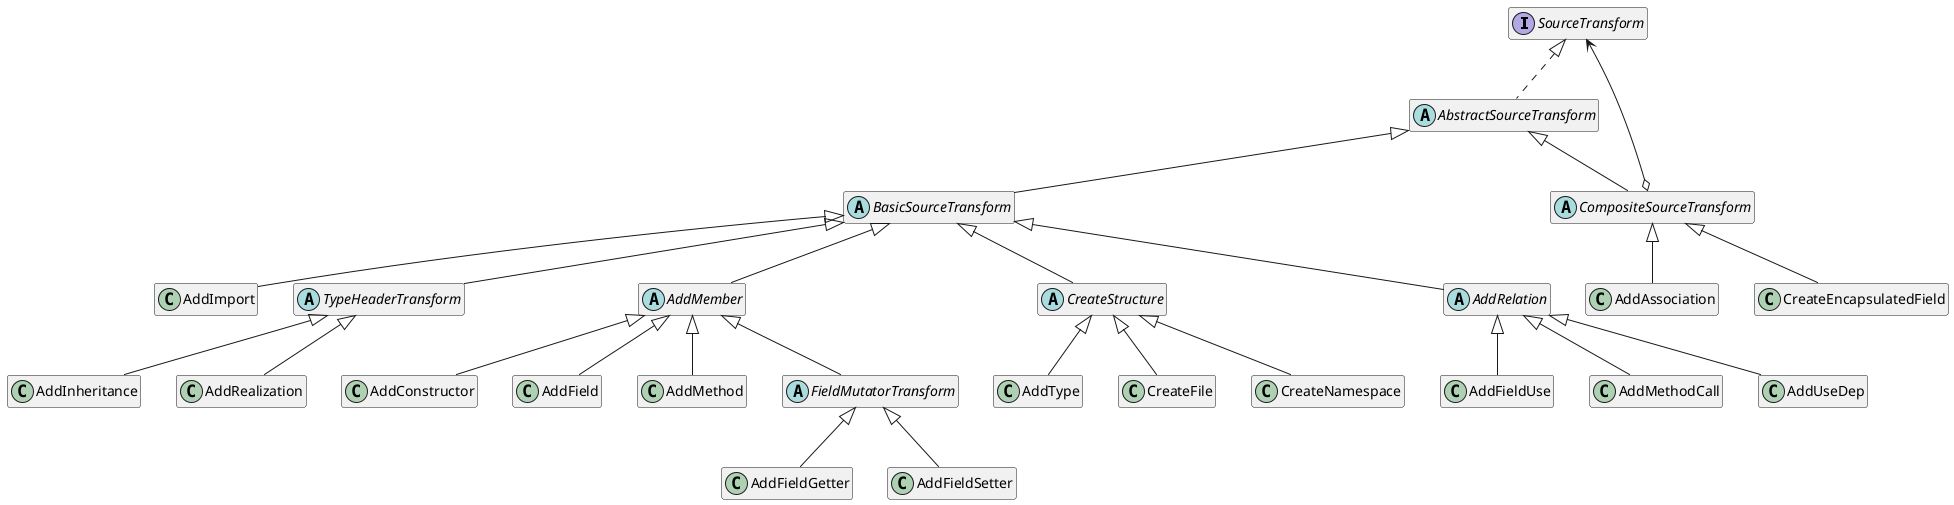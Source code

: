 @startuml

interface SourceTransform
abstract class AbstractSourceTransform
abstract class BasicSourceTransform
abstract class CompositeSourceTransform
class AddAssociation
class AddConstructor
class AddField
class AddFieldGetter
class AddFieldSetter
class AddFieldUse
class AddImport
class AddInheritance
class AddMethod
class AddMethodCall
class AddRealization
class AddType
class AddUseDep
class CreateFile
class CreateEncapsulatedField
class CreateNamespace
abstract class FieldMutatorTransform
abstract class TypeHeaderTransform
abstract class AddMember
abstract class CreateStructure
abstract class AddRelation

SourceTransform <|.. AbstractSourceTransform
AbstractSourceTransform <|-- BasicSourceTransform
AbstractSourceTransform <|-- CompositeSourceTransform
CompositeSourceTransform o--> SourceTransform
BasicSourceTransform <|-- AddImport
BasicSourceTransform <|-- TypeHeaderTransform
BasicSourceTransform <|-- AddMember
BasicSourceTransform <|-- AddRelation
BasicSourceTransform <|-- CreateStructure
TypeHeaderTransform <|-- AddInheritance
TypeHeaderTransform <|-- AddRealization
AddMember <|-- AddField
AddMember <|-- FieldMutatorTransform
AddMember <|-- AddConstructor
AddMember <|-- AddMethod
FieldMutatorTransform <|-- AddFieldSetter
FieldMutatorTransform <|-- AddFieldGetter
CreateStructure <|-- CreateFile
CreateStructure <|-- AddType
CreateStructure <|-- CreateNamespace
CompositeSourceTransform <|-- AddAssociation
AddRelation <|-- AddFieldUse
AddRelation <|-- AddUseDep
AddRelation <|-- AddMethodCall
CompositeSourceTransform <|-- CreateEncapsulatedField

hide members
@enduml